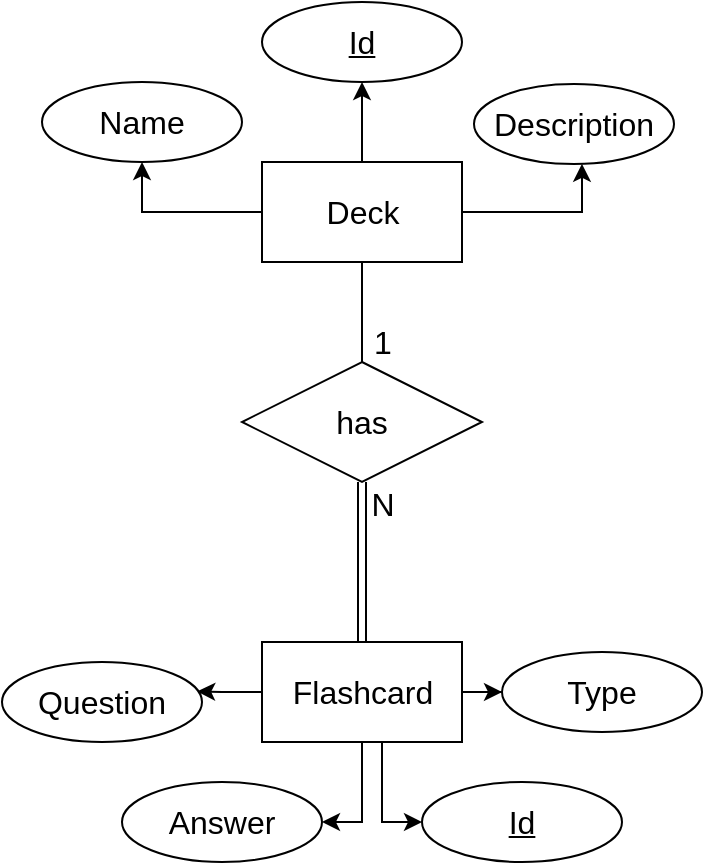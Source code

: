 <mxfile version="20.3.0" type="github">
  <diagram id="if5nVswR0JjgbrMELxMA" name="Page-1">
    <mxGraphModel dx="424" dy="603" grid="1" gridSize="10" guides="1" tooltips="1" connect="1" arrows="1" fold="1" page="1" pageScale="1" pageWidth="850" pageHeight="1100" math="0" shadow="0">
      <root>
        <mxCell id="0" />
        <mxCell id="1" parent="0" />
        <mxCell id="CU96NOMJA65ZmRgSplvF-4" style="edgeStyle=orthogonalEdgeStyle;rounded=0;orthogonalLoop=1;jettySize=auto;html=1;exitX=0.5;exitY=1;exitDx=0;exitDy=0;entryX=0.5;entryY=0;entryDx=0;entryDy=0;fontSize=16;strokeColor=default;endArrow=none;endFill=0;" edge="1" parent="1" source="CU96NOMJA65ZmRgSplvF-1" target="CU96NOMJA65ZmRgSplvF-3">
          <mxGeometry relative="1" as="geometry" />
        </mxCell>
        <mxCell id="CU96NOMJA65ZmRgSplvF-5" value="1" style="edgeLabel;html=1;align=center;verticalAlign=middle;resizable=0;points=[];fontSize=16;" vertex="1" connectable="0" parent="CU96NOMJA65ZmRgSplvF-4">
          <mxGeometry x="0.368" y="1" relative="1" as="geometry">
            <mxPoint x="9" y="6" as="offset" />
          </mxGeometry>
        </mxCell>
        <mxCell id="CU96NOMJA65ZmRgSplvF-14" style="edgeStyle=orthogonalEdgeStyle;rounded=0;orthogonalLoop=1;jettySize=auto;html=1;entryX=0.5;entryY=1;entryDx=0;entryDy=0;strokeColor=default;fontSize=16;endArrow=classic;endFill=1;" edge="1" parent="1" source="CU96NOMJA65ZmRgSplvF-1" target="CU96NOMJA65ZmRgSplvF-8">
          <mxGeometry relative="1" as="geometry" />
        </mxCell>
        <mxCell id="CU96NOMJA65ZmRgSplvF-16" style="edgeStyle=orthogonalEdgeStyle;rounded=0;orthogonalLoop=1;jettySize=auto;html=1;strokeColor=default;fontSize=16;endArrow=classic;endFill=1;" edge="1" parent="1" source="CU96NOMJA65ZmRgSplvF-1" target="CU96NOMJA65ZmRgSplvF-9">
          <mxGeometry relative="1" as="geometry">
            <Array as="points">
              <mxPoint x="560" y="145" />
            </Array>
          </mxGeometry>
        </mxCell>
        <mxCell id="CU96NOMJA65ZmRgSplvF-19" style="edgeStyle=orthogonalEdgeStyle;rounded=0;orthogonalLoop=1;jettySize=auto;html=1;entryX=0.5;entryY=1;entryDx=0;entryDy=0;strokeColor=default;fontSize=16;endArrow=classic;endFill=1;" edge="1" parent="1" source="CU96NOMJA65ZmRgSplvF-1" target="CU96NOMJA65ZmRgSplvF-10">
          <mxGeometry relative="1" as="geometry" />
        </mxCell>
        <mxCell id="CU96NOMJA65ZmRgSplvF-1" value="&lt;font style=&quot;font-size: 16px;&quot;&gt;Deck&lt;/font&gt;" style="html=1;dashed=0;whitespace=wrap;" vertex="1" parent="1">
          <mxGeometry x="400" y="120" width="100" height="50" as="geometry" />
        </mxCell>
        <mxCell id="CU96NOMJA65ZmRgSplvF-22" style="edgeStyle=orthogonalEdgeStyle;rounded=0;orthogonalLoop=1;jettySize=auto;html=1;exitX=0.75;exitY=1;exitDx=0;exitDy=0;entryX=0;entryY=0.5;entryDx=0;entryDy=0;strokeColor=default;fontSize=16;endArrow=classic;endFill=1;" edge="1" parent="1" source="CU96NOMJA65ZmRgSplvF-2" target="CU96NOMJA65ZmRgSplvF-12">
          <mxGeometry relative="1" as="geometry">
            <Array as="points">
              <mxPoint x="460" y="410" />
              <mxPoint x="460" y="450" />
            </Array>
          </mxGeometry>
        </mxCell>
        <mxCell id="CU96NOMJA65ZmRgSplvF-23" style="edgeStyle=orthogonalEdgeStyle;rounded=0;orthogonalLoop=1;jettySize=auto;html=1;exitX=0.5;exitY=1;exitDx=0;exitDy=0;entryX=1;entryY=0.5;entryDx=0;entryDy=0;strokeColor=default;fontSize=16;endArrow=classic;endFill=1;" edge="1" parent="1" source="CU96NOMJA65ZmRgSplvF-2" target="CU96NOMJA65ZmRgSplvF-20">
          <mxGeometry relative="1" as="geometry">
            <Array as="points">
              <mxPoint x="450" y="450" />
            </Array>
          </mxGeometry>
        </mxCell>
        <mxCell id="CU96NOMJA65ZmRgSplvF-26" style="edgeStyle=orthogonalEdgeStyle;rounded=0;orthogonalLoop=1;jettySize=auto;html=1;entryX=0.976;entryY=0.368;entryDx=0;entryDy=0;entryPerimeter=0;strokeColor=default;fontSize=16;endArrow=classic;endFill=1;" edge="1" parent="1" source="CU96NOMJA65ZmRgSplvF-2" target="CU96NOMJA65ZmRgSplvF-21">
          <mxGeometry relative="1" as="geometry" />
        </mxCell>
        <mxCell id="CU96NOMJA65ZmRgSplvF-27" style="edgeStyle=orthogonalEdgeStyle;rounded=0;orthogonalLoop=1;jettySize=auto;html=1;entryX=0;entryY=0.5;entryDx=0;entryDy=0;strokeColor=default;fontSize=16;endArrow=classic;endFill=1;" edge="1" parent="1" source="CU96NOMJA65ZmRgSplvF-2" target="CU96NOMJA65ZmRgSplvF-11">
          <mxGeometry relative="1" as="geometry" />
        </mxCell>
        <mxCell id="CU96NOMJA65ZmRgSplvF-2" value="&lt;font style=&quot;font-size: 16px;&quot;&gt;Flashcard&lt;/font&gt;" style="html=1;dashed=0;whitespace=wrap;" vertex="1" parent="1">
          <mxGeometry x="400" y="360" width="100" height="50" as="geometry" />
        </mxCell>
        <mxCell id="CU96NOMJA65ZmRgSplvF-6" style="edgeStyle=orthogonalEdgeStyle;rounded=0;orthogonalLoop=1;jettySize=auto;html=1;strokeColor=default;fontSize=16;endArrow=none;endFill=0;shape=link;" edge="1" parent="1" source="CU96NOMJA65ZmRgSplvF-3" target="CU96NOMJA65ZmRgSplvF-2">
          <mxGeometry relative="1" as="geometry" />
        </mxCell>
        <mxCell id="CU96NOMJA65ZmRgSplvF-7" value="N" style="edgeLabel;html=1;align=center;verticalAlign=middle;resizable=0;points=[];fontSize=16;" vertex="1" connectable="0" parent="CU96NOMJA65ZmRgSplvF-6">
          <mxGeometry x="-0.889" relative="1" as="geometry">
            <mxPoint x="10" y="6" as="offset" />
          </mxGeometry>
        </mxCell>
        <mxCell id="CU96NOMJA65ZmRgSplvF-3" value="has" style="shape=rhombus;perimeter=rhombusPerimeter;whiteSpace=wrap;html=1;align=center;fontSize=16;" vertex="1" parent="1">
          <mxGeometry x="390" y="220" width="120" height="60" as="geometry" />
        </mxCell>
        <mxCell id="CU96NOMJA65ZmRgSplvF-8" value="&lt;u&gt;Id&lt;/u&gt;" style="ellipse;whiteSpace=wrap;html=1;align=center;fontSize=16;" vertex="1" parent="1">
          <mxGeometry x="400" y="40" width="100" height="40" as="geometry" />
        </mxCell>
        <mxCell id="CU96NOMJA65ZmRgSplvF-9" value="Description" style="ellipse;whiteSpace=wrap;html=1;align=center;fontSize=16;" vertex="1" parent="1">
          <mxGeometry x="506" y="81" width="100" height="40" as="geometry" />
        </mxCell>
        <mxCell id="CU96NOMJA65ZmRgSplvF-10" value="Name" style="ellipse;whiteSpace=wrap;html=1;align=center;fontSize=16;" vertex="1" parent="1">
          <mxGeometry x="290" y="80" width="100" height="40" as="geometry" />
        </mxCell>
        <mxCell id="CU96NOMJA65ZmRgSplvF-11" value="Type" style="ellipse;whiteSpace=wrap;html=1;align=center;fontSize=16;" vertex="1" parent="1">
          <mxGeometry x="520" y="365" width="100" height="40" as="geometry" />
        </mxCell>
        <mxCell id="CU96NOMJA65ZmRgSplvF-12" value="&lt;u&gt;Id&lt;/u&gt;" style="ellipse;whiteSpace=wrap;html=1;align=center;fontSize=16;" vertex="1" parent="1">
          <mxGeometry x="480" y="430" width="100" height="40" as="geometry" />
        </mxCell>
        <mxCell id="CU96NOMJA65ZmRgSplvF-20" value="Answer" style="ellipse;whiteSpace=wrap;html=1;align=center;fontSize=16;" vertex="1" parent="1">
          <mxGeometry x="330" y="430" width="100" height="40" as="geometry" />
        </mxCell>
        <mxCell id="CU96NOMJA65ZmRgSplvF-21" value="Question" style="ellipse;whiteSpace=wrap;html=1;align=center;fontSize=16;" vertex="1" parent="1">
          <mxGeometry x="270" y="370" width="100" height="40" as="geometry" />
        </mxCell>
      </root>
    </mxGraphModel>
  </diagram>
</mxfile>
